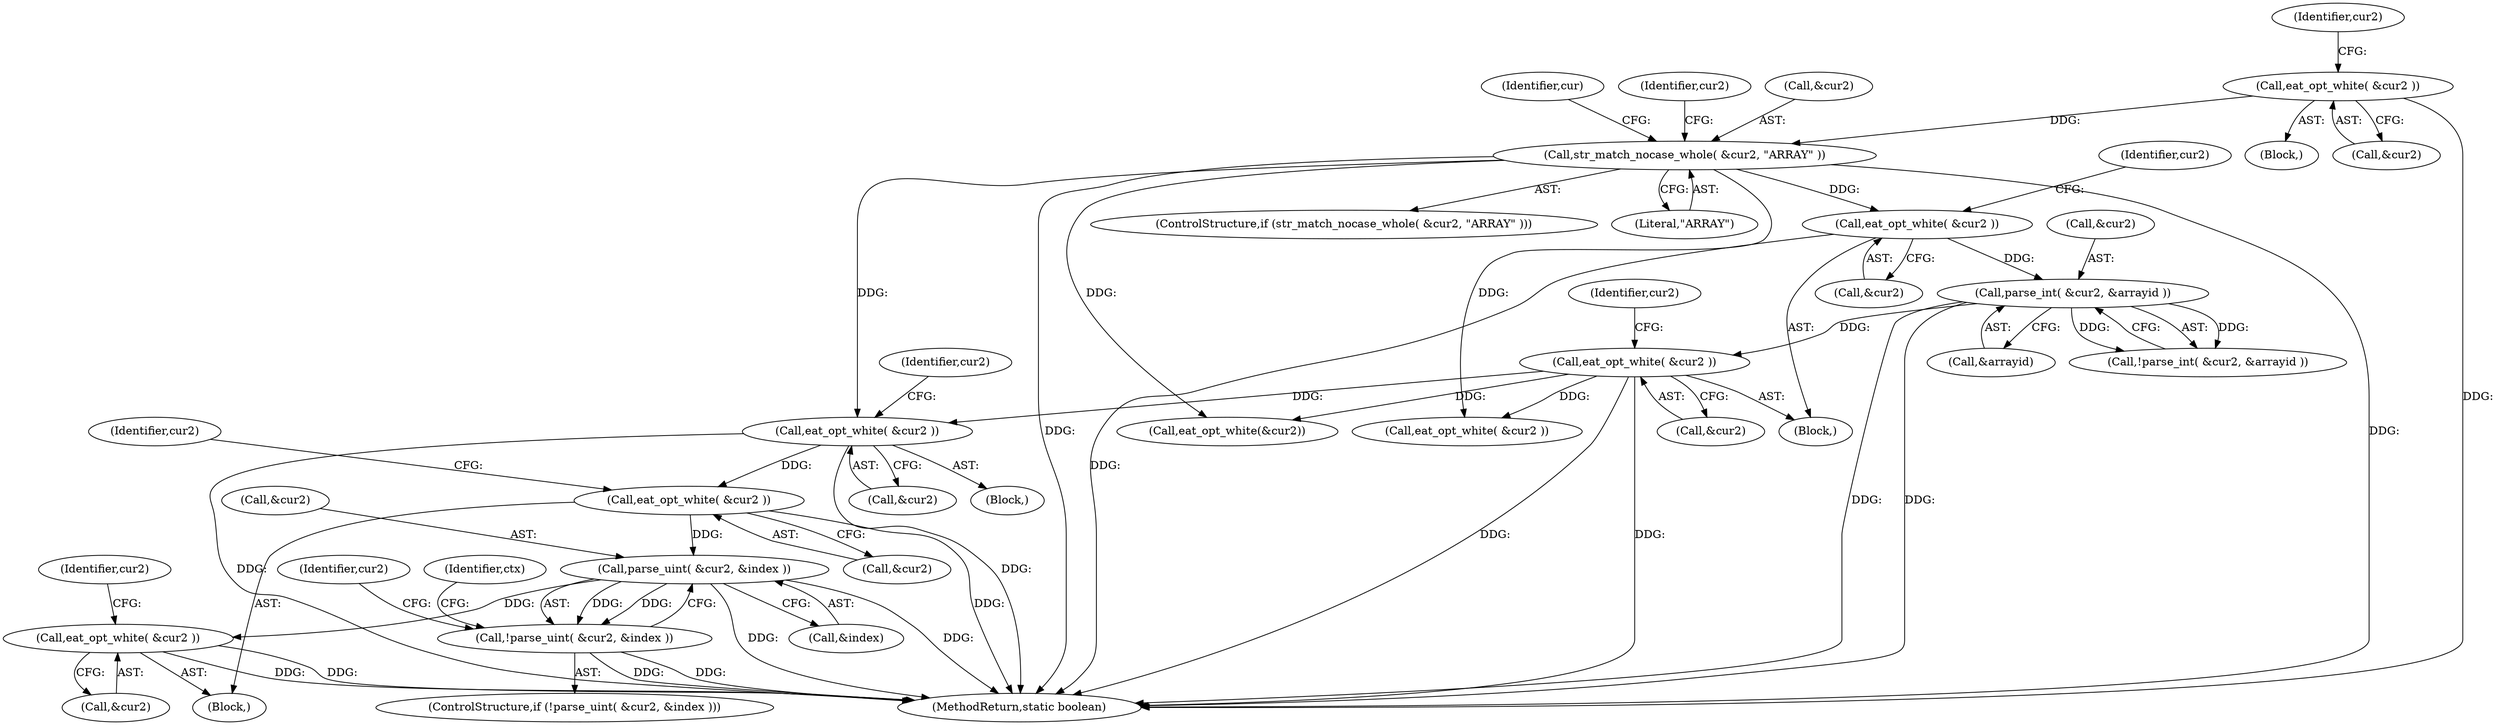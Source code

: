 digraph "0_virglrenderer_e534b51ca3c3cd25f3990589932a9ed711c59b27@pointer" {
"1003596" [label="(Call,eat_opt_white( &cur2 ))"];
"1003173" [label="(Call,eat_opt_white( &cur2 ))"];
"1003162" [label="(Call,parse_int( &cur2, &arrayid ))"];
"1003157" [label="(Call,eat_opt_white( &cur2 ))"];
"1003138" [label="(Call,str_match_nocase_whole( &cur2, \"ARRAY\" ))"];
"1003134" [label="(Call,eat_opt_white( &cur2 ))"];
"1003607" [label="(Call,eat_opt_white( &cur2 ))"];
"1003612" [label="(Call,parse_uint( &cur2, &index ))"];
"1003611" [label="(Call,!parse_uint( &cur2, &index ))"];
"1003623" [label="(Call,eat_opt_white( &cur2 ))"];
"1003142" [label="(Block,)"];
"1003596" [label="(Call,eat_opt_white( &cur2 ))"];
"1003615" [label="(Call,&index)"];
"1003611" [label="(Call,!parse_uint( &cur2, &index ))"];
"1003214" [label="(Identifier,cur)"];
"1003623" [label="(Call,eat_opt_white( &cur2 ))"];
"1003135" [label="(Call,&cur2)"];
"1003179" [label="(Identifier,cur2)"];
"1003165" [label="(Call,&arrayid)"];
"1003270" [label="(Call,eat_opt_white(&cur2))"];
"1003140" [label="(Identifier,cur2)"];
"1003614" [label="(Identifier,cur2)"];
"1003161" [label="(Call,!parse_int( &cur2, &arrayid ))"];
"1003141" [label="(Literal,\"ARRAY\")"];
"1003134" [label="(Call,eat_opt_white( &cur2 ))"];
"1004155" [label="(MethodReturn,static boolean)"];
"1003612" [label="(Call,parse_uint( &cur2, &index ))"];
"1003608" [label="(Call,&cur2)"];
"1003607" [label="(Call,eat_opt_white( &cur2 ))"];
"1003128" [label="(Block,)"];
"1003138" [label="(Call,str_match_nocase_whole( &cur2, \"ARRAY\" ))"];
"1003482" [label="(Call,eat_opt_white( &cur2 ))"];
"1003629" [label="(Identifier,cur2)"];
"1003619" [label="(Identifier,ctx)"];
"1003604" [label="(Block,)"];
"1003164" [label="(Identifier,cur2)"];
"1003147" [label="(Identifier,cur2)"];
"1003157" [label="(Call,eat_opt_white( &cur2 ))"];
"1003173" [label="(Call,eat_opt_white( &cur2 ))"];
"1003613" [label="(Call,&cur2)"];
"1003602" [label="(Identifier,cur2)"];
"1003625" [label="(Identifier,cur2)"];
"1003597" [label="(Call,&cur2)"];
"1003174" [label="(Call,&cur2)"];
"1003610" [label="(ControlStructure,if (!parse_uint( &cur2, &index )))"];
"1003163" [label="(Call,&cur2)"];
"1003137" [label="(ControlStructure,if (str_match_nocase_whole( &cur2, \"ARRAY\" )))"];
"1003162" [label="(Call,parse_int( &cur2, &arrayid ))"];
"1003591" [label="(Block,)"];
"1003158" [label="(Call,&cur2)"];
"1003139" [label="(Call,&cur2)"];
"1003624" [label="(Call,&cur2)"];
"1003596" -> "1003591"  [label="AST: "];
"1003596" -> "1003597"  [label="CFG: "];
"1003597" -> "1003596"  [label="AST: "];
"1003602" -> "1003596"  [label="CFG: "];
"1003596" -> "1004155"  [label="DDG: "];
"1003596" -> "1004155"  [label="DDG: "];
"1003173" -> "1003596"  [label="DDG: "];
"1003138" -> "1003596"  [label="DDG: "];
"1003596" -> "1003607"  [label="DDG: "];
"1003173" -> "1003142"  [label="AST: "];
"1003173" -> "1003174"  [label="CFG: "];
"1003174" -> "1003173"  [label="AST: "];
"1003179" -> "1003173"  [label="CFG: "];
"1003173" -> "1004155"  [label="DDG: "];
"1003173" -> "1004155"  [label="DDG: "];
"1003162" -> "1003173"  [label="DDG: "];
"1003173" -> "1003270"  [label="DDG: "];
"1003173" -> "1003482"  [label="DDG: "];
"1003162" -> "1003161"  [label="AST: "];
"1003162" -> "1003165"  [label="CFG: "];
"1003163" -> "1003162"  [label="AST: "];
"1003165" -> "1003162"  [label="AST: "];
"1003161" -> "1003162"  [label="CFG: "];
"1003162" -> "1004155"  [label="DDG: "];
"1003162" -> "1004155"  [label="DDG: "];
"1003162" -> "1003161"  [label="DDG: "];
"1003162" -> "1003161"  [label="DDG: "];
"1003157" -> "1003162"  [label="DDG: "];
"1003157" -> "1003142"  [label="AST: "];
"1003157" -> "1003158"  [label="CFG: "];
"1003158" -> "1003157"  [label="AST: "];
"1003164" -> "1003157"  [label="CFG: "];
"1003157" -> "1004155"  [label="DDG: "];
"1003138" -> "1003157"  [label="DDG: "];
"1003138" -> "1003137"  [label="AST: "];
"1003138" -> "1003141"  [label="CFG: "];
"1003139" -> "1003138"  [label="AST: "];
"1003141" -> "1003138"  [label="AST: "];
"1003147" -> "1003138"  [label="CFG: "];
"1003214" -> "1003138"  [label="CFG: "];
"1003138" -> "1004155"  [label="DDG: "];
"1003138" -> "1004155"  [label="DDG: "];
"1003134" -> "1003138"  [label="DDG: "];
"1003138" -> "1003270"  [label="DDG: "];
"1003138" -> "1003482"  [label="DDG: "];
"1003134" -> "1003128"  [label="AST: "];
"1003134" -> "1003135"  [label="CFG: "];
"1003135" -> "1003134"  [label="AST: "];
"1003140" -> "1003134"  [label="CFG: "];
"1003134" -> "1004155"  [label="DDG: "];
"1003607" -> "1003604"  [label="AST: "];
"1003607" -> "1003608"  [label="CFG: "];
"1003608" -> "1003607"  [label="AST: "];
"1003614" -> "1003607"  [label="CFG: "];
"1003607" -> "1004155"  [label="DDG: "];
"1003607" -> "1003612"  [label="DDG: "];
"1003612" -> "1003611"  [label="AST: "];
"1003612" -> "1003615"  [label="CFG: "];
"1003613" -> "1003612"  [label="AST: "];
"1003615" -> "1003612"  [label="AST: "];
"1003611" -> "1003612"  [label="CFG: "];
"1003612" -> "1004155"  [label="DDG: "];
"1003612" -> "1004155"  [label="DDG: "];
"1003612" -> "1003611"  [label="DDG: "];
"1003612" -> "1003611"  [label="DDG: "];
"1003612" -> "1003623"  [label="DDG: "];
"1003611" -> "1003610"  [label="AST: "];
"1003619" -> "1003611"  [label="CFG: "];
"1003625" -> "1003611"  [label="CFG: "];
"1003611" -> "1004155"  [label="DDG: "];
"1003611" -> "1004155"  [label="DDG: "];
"1003623" -> "1003604"  [label="AST: "];
"1003623" -> "1003624"  [label="CFG: "];
"1003624" -> "1003623"  [label="AST: "];
"1003629" -> "1003623"  [label="CFG: "];
"1003623" -> "1004155"  [label="DDG: "];
"1003623" -> "1004155"  [label="DDG: "];
}
